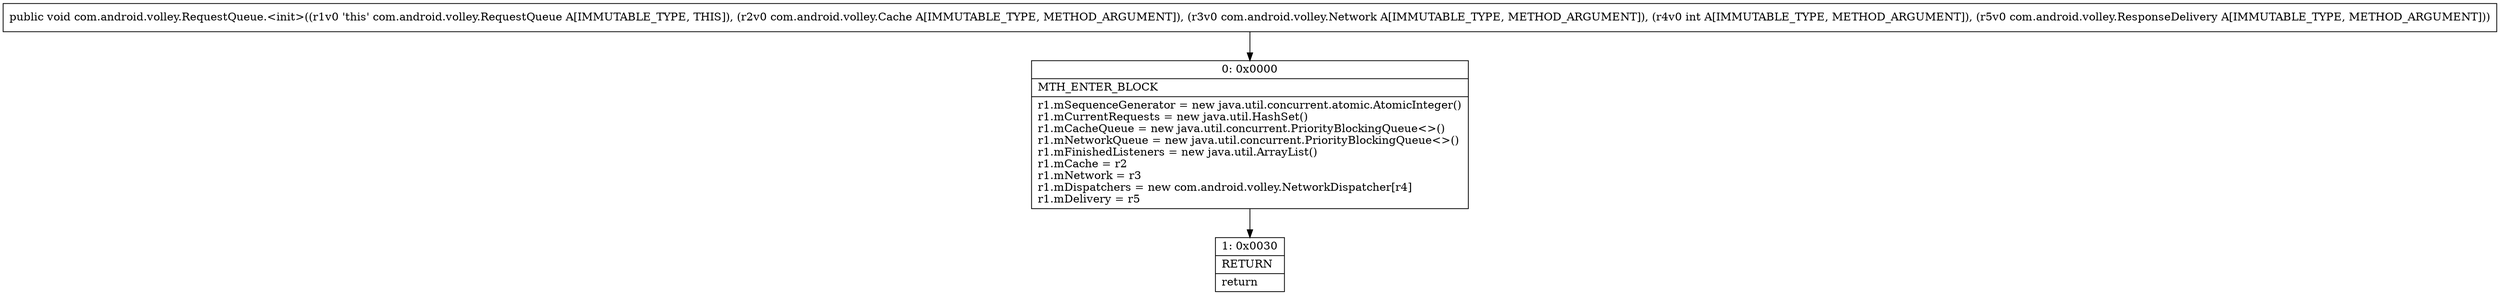 digraph "CFG forcom.android.volley.RequestQueue.\<init\>(Lcom\/android\/volley\/Cache;Lcom\/android\/volley\/Network;ILcom\/android\/volley\/ResponseDelivery;)V" {
Node_0 [shape=record,label="{0\:\ 0x0000|MTH_ENTER_BLOCK\l|r1.mSequenceGenerator = new java.util.concurrent.atomic.AtomicInteger()\lr1.mCurrentRequests = new java.util.HashSet()\lr1.mCacheQueue = new java.util.concurrent.PriorityBlockingQueue\<\>()\lr1.mNetworkQueue = new java.util.concurrent.PriorityBlockingQueue\<\>()\lr1.mFinishedListeners = new java.util.ArrayList()\lr1.mCache = r2\lr1.mNetwork = r3\lr1.mDispatchers = new com.android.volley.NetworkDispatcher[r4]\lr1.mDelivery = r5\l}"];
Node_1 [shape=record,label="{1\:\ 0x0030|RETURN\l|return\l}"];
MethodNode[shape=record,label="{public void com.android.volley.RequestQueue.\<init\>((r1v0 'this' com.android.volley.RequestQueue A[IMMUTABLE_TYPE, THIS]), (r2v0 com.android.volley.Cache A[IMMUTABLE_TYPE, METHOD_ARGUMENT]), (r3v0 com.android.volley.Network A[IMMUTABLE_TYPE, METHOD_ARGUMENT]), (r4v0 int A[IMMUTABLE_TYPE, METHOD_ARGUMENT]), (r5v0 com.android.volley.ResponseDelivery A[IMMUTABLE_TYPE, METHOD_ARGUMENT])) }"];
MethodNode -> Node_0;
Node_0 -> Node_1;
}

